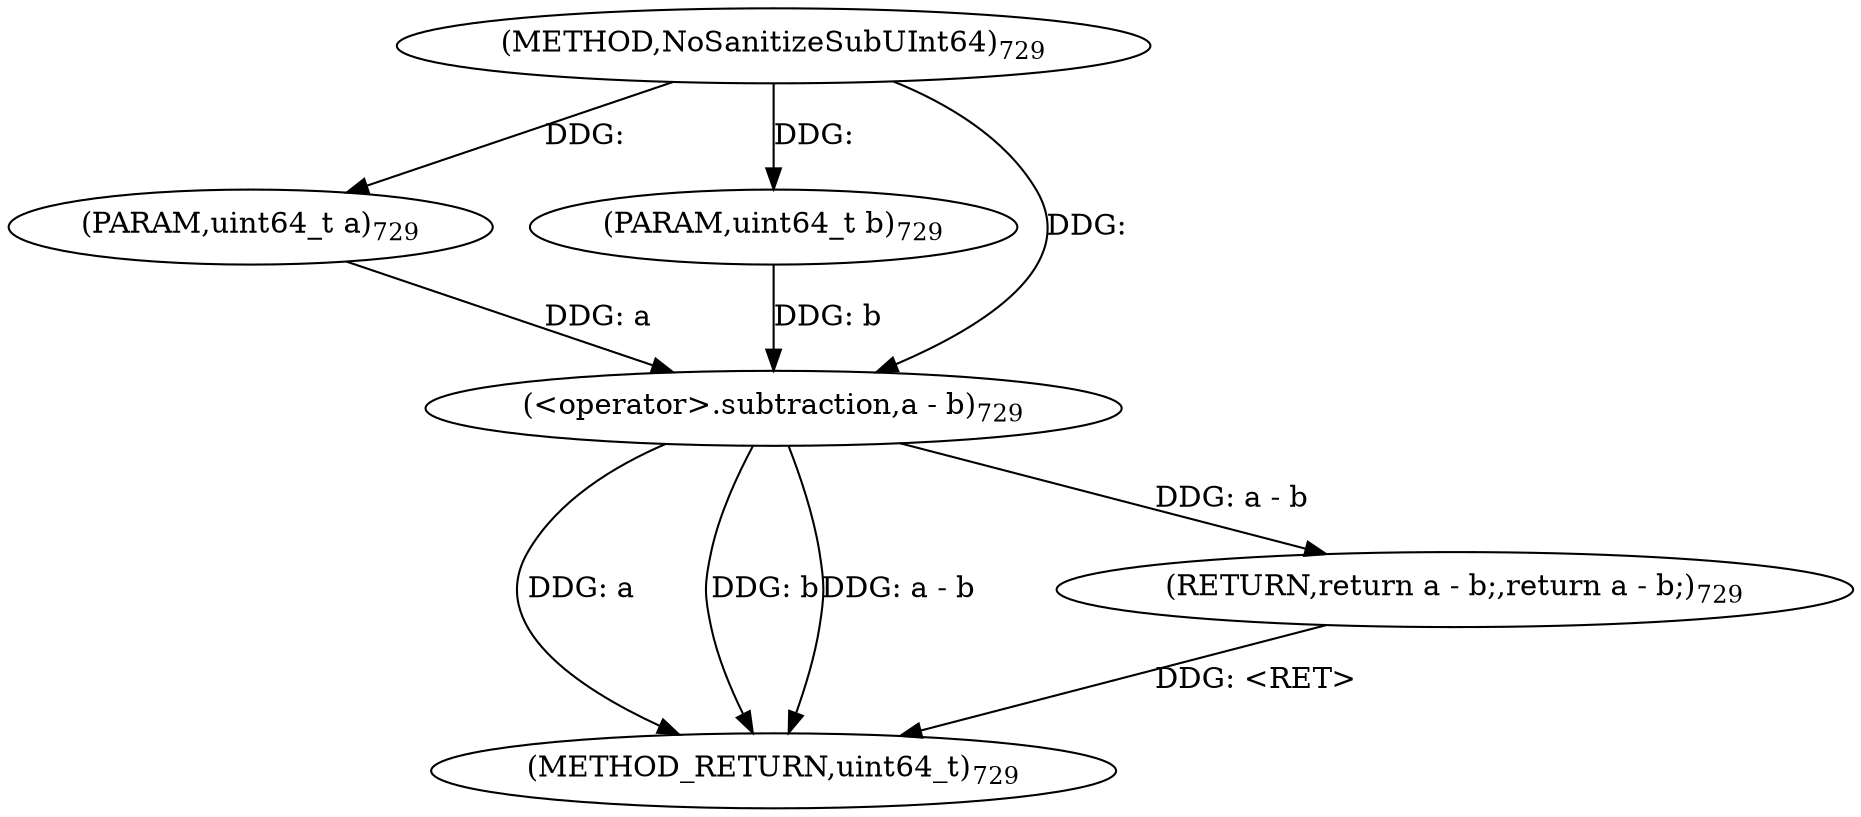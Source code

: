 digraph "NoSanitizeSubUInt64" {  
"75530" [label = <(METHOD,NoSanitizeSubUInt64)<SUB>729</SUB>> ]
"75538" [label = <(METHOD_RETURN,uint64_t)<SUB>729</SUB>> ]
"75531" [label = <(PARAM,uint64_t a)<SUB>729</SUB>> ]
"75532" [label = <(PARAM,uint64_t b)<SUB>729</SUB>> ]
"75534" [label = <(RETURN,return a - b;,return a - b;)<SUB>729</SUB>> ]
"75535" [label = <(&lt;operator&gt;.subtraction,a - b)<SUB>729</SUB>> ]
  "75534" -> "75538"  [ label = "DDG: &lt;RET&gt;"] 
  "75535" -> "75538"  [ label = "DDG: a"] 
  "75535" -> "75538"  [ label = "DDG: b"] 
  "75535" -> "75538"  [ label = "DDG: a - b"] 
  "75530" -> "75531"  [ label = "DDG: "] 
  "75530" -> "75532"  [ label = "DDG: "] 
  "75535" -> "75534"  [ label = "DDG: a - b"] 
  "75531" -> "75535"  [ label = "DDG: a"] 
  "75530" -> "75535"  [ label = "DDG: "] 
  "75532" -> "75535"  [ label = "DDG: b"] 
}

